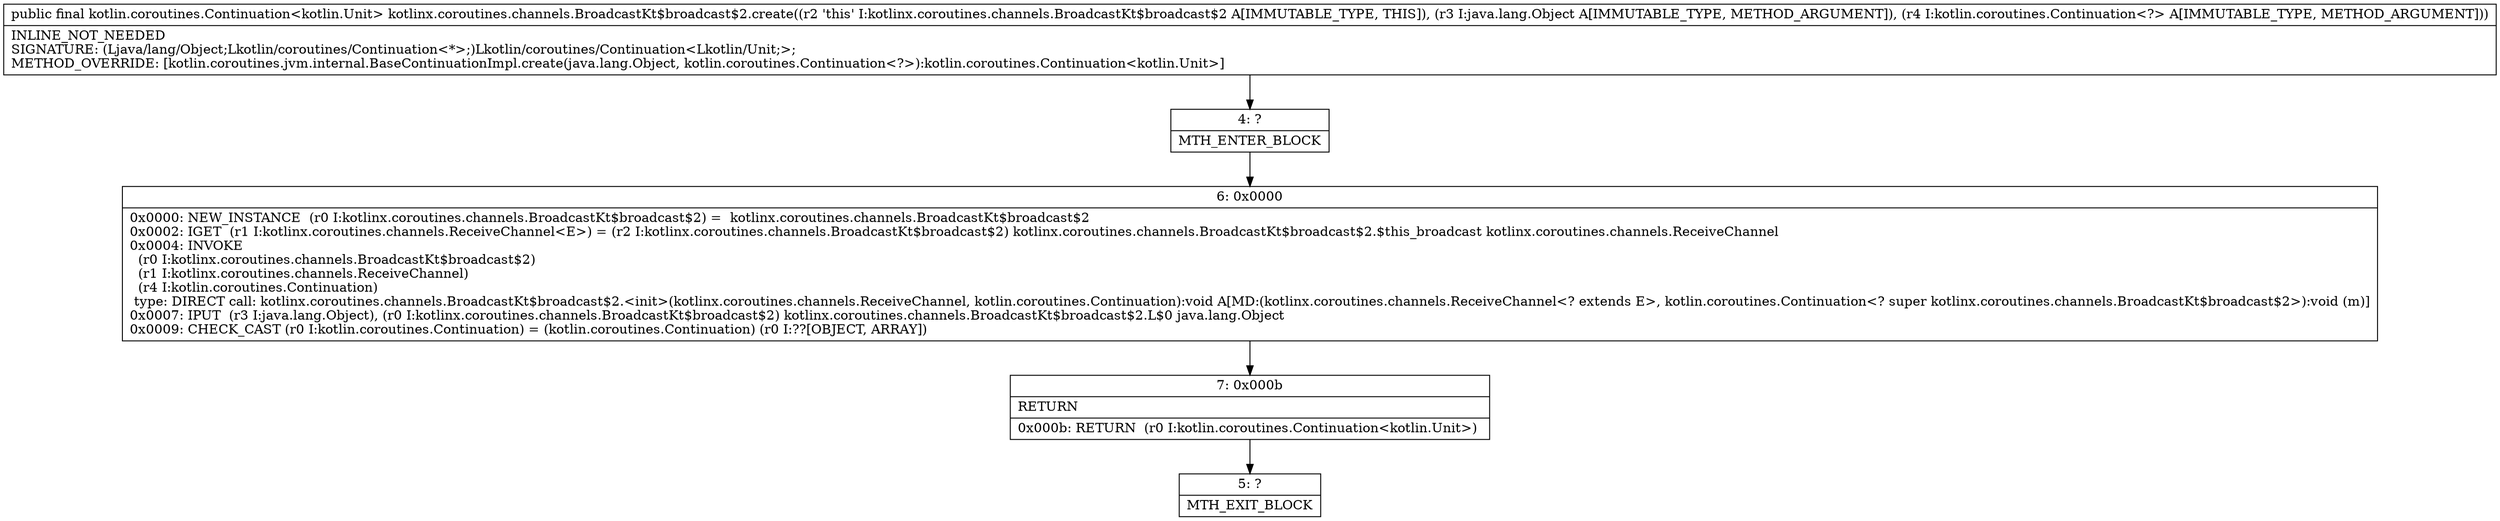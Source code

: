 digraph "CFG forkotlinx.coroutines.channels.BroadcastKt$broadcast$2.create(Ljava\/lang\/Object;Lkotlin\/coroutines\/Continuation;)Lkotlin\/coroutines\/Continuation;" {
Node_4 [shape=record,label="{4\:\ ?|MTH_ENTER_BLOCK\l}"];
Node_6 [shape=record,label="{6\:\ 0x0000|0x0000: NEW_INSTANCE  (r0 I:kotlinx.coroutines.channels.BroadcastKt$broadcast$2) =  kotlinx.coroutines.channels.BroadcastKt$broadcast$2 \l0x0002: IGET  (r1 I:kotlinx.coroutines.channels.ReceiveChannel\<E\>) = (r2 I:kotlinx.coroutines.channels.BroadcastKt$broadcast$2) kotlinx.coroutines.channels.BroadcastKt$broadcast$2.$this_broadcast kotlinx.coroutines.channels.ReceiveChannel \l0x0004: INVOKE  \l  (r0 I:kotlinx.coroutines.channels.BroadcastKt$broadcast$2)\l  (r1 I:kotlinx.coroutines.channels.ReceiveChannel)\l  (r4 I:kotlin.coroutines.Continuation)\l type: DIRECT call: kotlinx.coroutines.channels.BroadcastKt$broadcast$2.\<init\>(kotlinx.coroutines.channels.ReceiveChannel, kotlin.coroutines.Continuation):void A[MD:(kotlinx.coroutines.channels.ReceiveChannel\<? extends E\>, kotlin.coroutines.Continuation\<? super kotlinx.coroutines.channels.BroadcastKt$broadcast$2\>):void (m)]\l0x0007: IPUT  (r3 I:java.lang.Object), (r0 I:kotlinx.coroutines.channels.BroadcastKt$broadcast$2) kotlinx.coroutines.channels.BroadcastKt$broadcast$2.L$0 java.lang.Object \l0x0009: CHECK_CAST (r0 I:kotlin.coroutines.Continuation) = (kotlin.coroutines.Continuation) (r0 I:??[OBJECT, ARRAY]) \l}"];
Node_7 [shape=record,label="{7\:\ 0x000b|RETURN\l|0x000b: RETURN  (r0 I:kotlin.coroutines.Continuation\<kotlin.Unit\>) \l}"];
Node_5 [shape=record,label="{5\:\ ?|MTH_EXIT_BLOCK\l}"];
MethodNode[shape=record,label="{public final kotlin.coroutines.Continuation\<kotlin.Unit\> kotlinx.coroutines.channels.BroadcastKt$broadcast$2.create((r2 'this' I:kotlinx.coroutines.channels.BroadcastKt$broadcast$2 A[IMMUTABLE_TYPE, THIS]), (r3 I:java.lang.Object A[IMMUTABLE_TYPE, METHOD_ARGUMENT]), (r4 I:kotlin.coroutines.Continuation\<?\> A[IMMUTABLE_TYPE, METHOD_ARGUMENT]))  | INLINE_NOT_NEEDED\lSIGNATURE: (Ljava\/lang\/Object;Lkotlin\/coroutines\/Continuation\<*\>;)Lkotlin\/coroutines\/Continuation\<Lkotlin\/Unit;\>;\lMETHOD_OVERRIDE: [kotlin.coroutines.jvm.internal.BaseContinuationImpl.create(java.lang.Object, kotlin.coroutines.Continuation\<?\>):kotlin.coroutines.Continuation\<kotlin.Unit\>]\l}"];
MethodNode -> Node_4;Node_4 -> Node_6;
Node_6 -> Node_7;
Node_7 -> Node_5;
}


